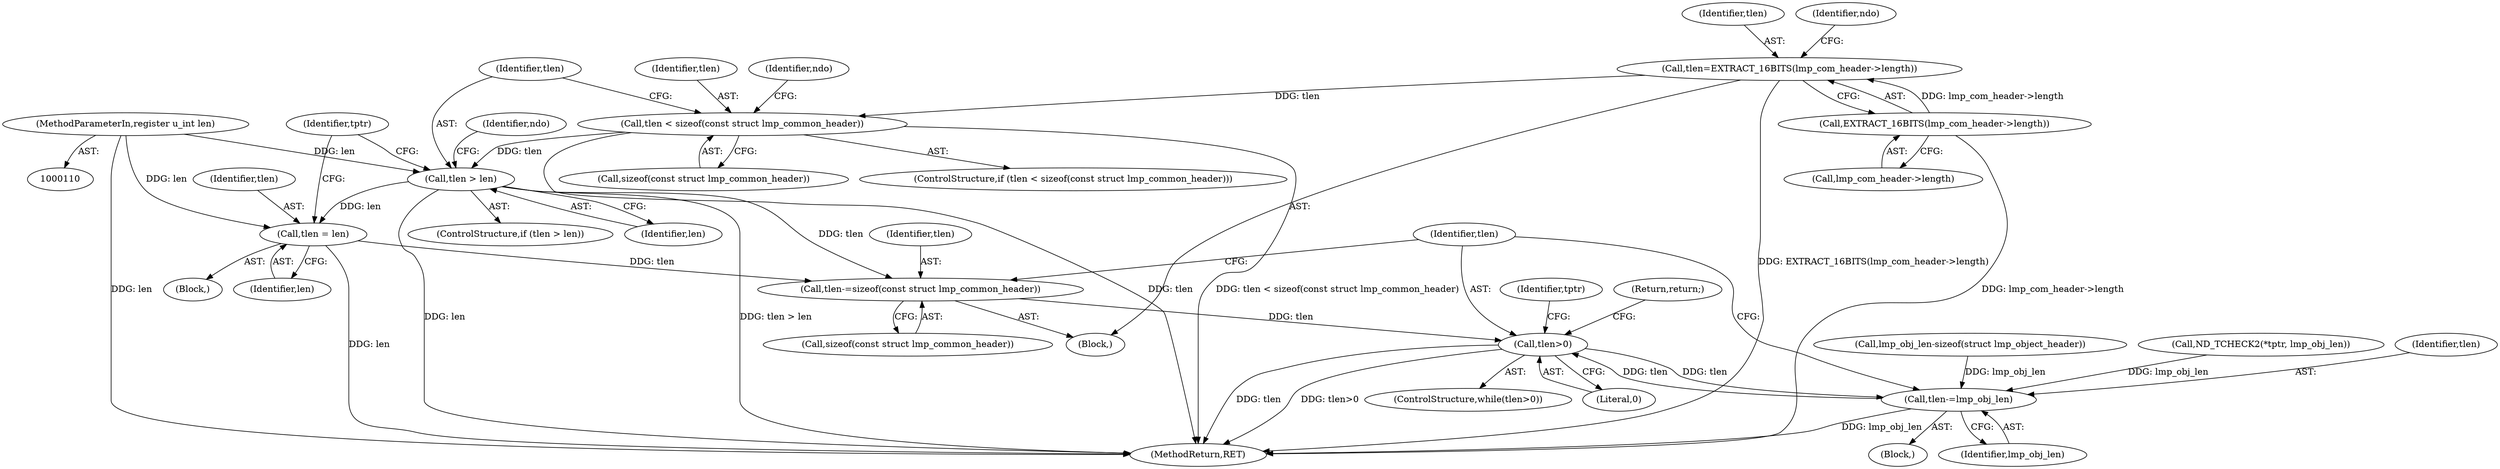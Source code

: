 digraph "0_tcpdump_d97e94223720684c6aa740ff219e0d19426c2220@API" {
"1000249" [label="(Call,tlen-=sizeof(const struct lmp_common_header))"];
"1000234" [label="(Call,tlen > len)"];
"1000223" [label="(Call,tlen < sizeof(const struct lmp_common_header))"];
"1000189" [label="(Call,tlen=EXTRACT_16BITS(lmp_com_header->length))"];
"1000191" [label="(Call,EXTRACT_16BITS(lmp_com_header->length))"];
"1000113" [label="(MethodParameterIn,register u_int len)"];
"1000242" [label="(Call,tlen = len)"];
"1000254" [label="(Call,tlen>0)"];
"1001938" [label="(Call,tlen-=lmp_obj_len)"];
"1000192" [label="(Call,lmp_com_header->length)"];
"1001938" [label="(Call,tlen-=lmp_obj_len)"];
"1000113" [label="(MethodParameterIn,register u_int len)"];
"1000255" [label="(Identifier,tlen)"];
"1001947" [label="(MethodReturn,RET)"];
"1000190" [label="(Identifier,tlen)"];
"1000257" [label="(Block,)"];
"1001931" [label="(Call,lmp_obj_len-sizeof(struct lmp_object_header))"];
"1000246" [label="(Identifier,tptr)"];
"1000256" [label="(Literal,0)"];
"1000234" [label="(Call,tlen > len)"];
"1000354" [label="(Call,ND_TCHECK2(*tptr, lmp_obj_len))"];
"1000197" [label="(Identifier,ndo)"];
"1001940" [label="(Identifier,lmp_obj_len)"];
"1000222" [label="(ControlStructure,if (tlen < sizeof(const struct lmp_common_header)))"];
"1000240" [label="(Identifier,ndo)"];
"1000235" [label="(Identifier,tlen)"];
"1000191" [label="(Call,EXTRACT_16BITS(lmp_com_header->length))"];
"1000251" [label="(Call,sizeof(const struct lmp_common_header))"];
"1000254" [label="(Call,tlen>0)"];
"1000242" [label="(Call,tlen = len)"];
"1000233" [label="(ControlStructure,if (tlen > len))"];
"1000237" [label="(Block,)"];
"1000253" [label="(ControlStructure,while(tlen>0))"];
"1000223" [label="(Call,tlen < sizeof(const struct lmp_common_header))"];
"1000250" [label="(Identifier,tlen)"];
"1000230" [label="(Identifier,ndo)"];
"1000189" [label="(Call,tlen=EXTRACT_16BITS(lmp_com_header->length))"];
"1000114" [label="(Block,)"];
"1000244" [label="(Identifier,len)"];
"1000224" [label="(Identifier,tlen)"];
"1000260" [label="(Identifier,tptr)"];
"1001941" [label="(Return,return;)"];
"1001939" [label="(Identifier,tlen)"];
"1000249" [label="(Call,tlen-=sizeof(const struct lmp_common_header))"];
"1000236" [label="(Identifier,len)"];
"1000225" [label="(Call,sizeof(const struct lmp_common_header))"];
"1000243" [label="(Identifier,tlen)"];
"1000249" -> "1000114"  [label="AST: "];
"1000249" -> "1000251"  [label="CFG: "];
"1000250" -> "1000249"  [label="AST: "];
"1000251" -> "1000249"  [label="AST: "];
"1000255" -> "1000249"  [label="CFG: "];
"1000234" -> "1000249"  [label="DDG: tlen"];
"1000242" -> "1000249"  [label="DDG: tlen"];
"1000249" -> "1000254"  [label="DDG: tlen"];
"1000234" -> "1000233"  [label="AST: "];
"1000234" -> "1000236"  [label="CFG: "];
"1000235" -> "1000234"  [label="AST: "];
"1000236" -> "1000234"  [label="AST: "];
"1000240" -> "1000234"  [label="CFG: "];
"1000246" -> "1000234"  [label="CFG: "];
"1000234" -> "1001947"  [label="DDG: len"];
"1000234" -> "1001947"  [label="DDG: tlen > len"];
"1000223" -> "1000234"  [label="DDG: tlen"];
"1000113" -> "1000234"  [label="DDG: len"];
"1000234" -> "1000242"  [label="DDG: len"];
"1000223" -> "1000222"  [label="AST: "];
"1000223" -> "1000225"  [label="CFG: "];
"1000224" -> "1000223"  [label="AST: "];
"1000225" -> "1000223"  [label="AST: "];
"1000230" -> "1000223"  [label="CFG: "];
"1000235" -> "1000223"  [label="CFG: "];
"1000223" -> "1001947"  [label="DDG: tlen < sizeof(const struct lmp_common_header)"];
"1000223" -> "1001947"  [label="DDG: tlen"];
"1000189" -> "1000223"  [label="DDG: tlen"];
"1000189" -> "1000114"  [label="AST: "];
"1000189" -> "1000191"  [label="CFG: "];
"1000190" -> "1000189"  [label="AST: "];
"1000191" -> "1000189"  [label="AST: "];
"1000197" -> "1000189"  [label="CFG: "];
"1000189" -> "1001947"  [label="DDG: EXTRACT_16BITS(lmp_com_header->length)"];
"1000191" -> "1000189"  [label="DDG: lmp_com_header->length"];
"1000191" -> "1000192"  [label="CFG: "];
"1000192" -> "1000191"  [label="AST: "];
"1000191" -> "1001947"  [label="DDG: lmp_com_header->length"];
"1000113" -> "1000110"  [label="AST: "];
"1000113" -> "1001947"  [label="DDG: len"];
"1000113" -> "1000242"  [label="DDG: len"];
"1000242" -> "1000237"  [label="AST: "];
"1000242" -> "1000244"  [label="CFG: "];
"1000243" -> "1000242"  [label="AST: "];
"1000244" -> "1000242"  [label="AST: "];
"1000246" -> "1000242"  [label="CFG: "];
"1000242" -> "1001947"  [label="DDG: len"];
"1000254" -> "1000253"  [label="AST: "];
"1000254" -> "1000256"  [label="CFG: "];
"1000255" -> "1000254"  [label="AST: "];
"1000256" -> "1000254"  [label="AST: "];
"1000260" -> "1000254"  [label="CFG: "];
"1001941" -> "1000254"  [label="CFG: "];
"1000254" -> "1001947"  [label="DDG: tlen"];
"1000254" -> "1001947"  [label="DDG: tlen>0"];
"1001938" -> "1000254"  [label="DDG: tlen"];
"1000254" -> "1001938"  [label="DDG: tlen"];
"1001938" -> "1000257"  [label="AST: "];
"1001938" -> "1001940"  [label="CFG: "];
"1001939" -> "1001938"  [label="AST: "];
"1001940" -> "1001938"  [label="AST: "];
"1000255" -> "1001938"  [label="CFG: "];
"1001938" -> "1001947"  [label="DDG: lmp_obj_len"];
"1000354" -> "1001938"  [label="DDG: lmp_obj_len"];
"1001931" -> "1001938"  [label="DDG: lmp_obj_len"];
}
